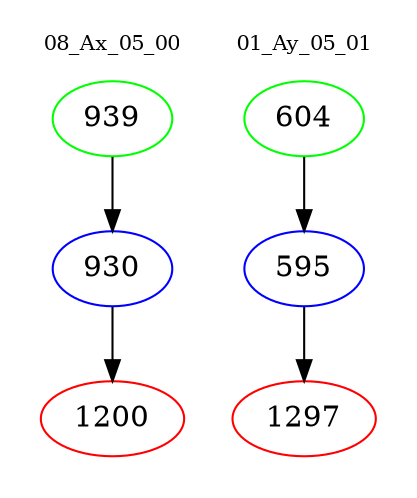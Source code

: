 digraph{
subgraph cluster_0 {
color = white
label = "08_Ax_05_00";
fontsize=10;
T0_939 [label="939", color="green"]
T0_939 -> T0_930 [color="black"]
T0_930 [label="930", color="blue"]
T0_930 -> T0_1200 [color="black"]
T0_1200 [label="1200", color="red"]
}
subgraph cluster_1 {
color = white
label = "01_Ay_05_01";
fontsize=10;
T1_604 [label="604", color="green"]
T1_604 -> T1_595 [color="black"]
T1_595 [label="595", color="blue"]
T1_595 -> T1_1297 [color="black"]
T1_1297 [label="1297", color="red"]
}
}
